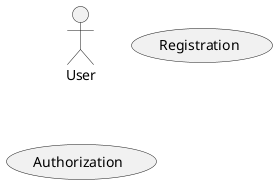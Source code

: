 @startuml

actor "User" as User
usecase "Registration" as Reg
usecase "Authorization" as Auth

@enduml
